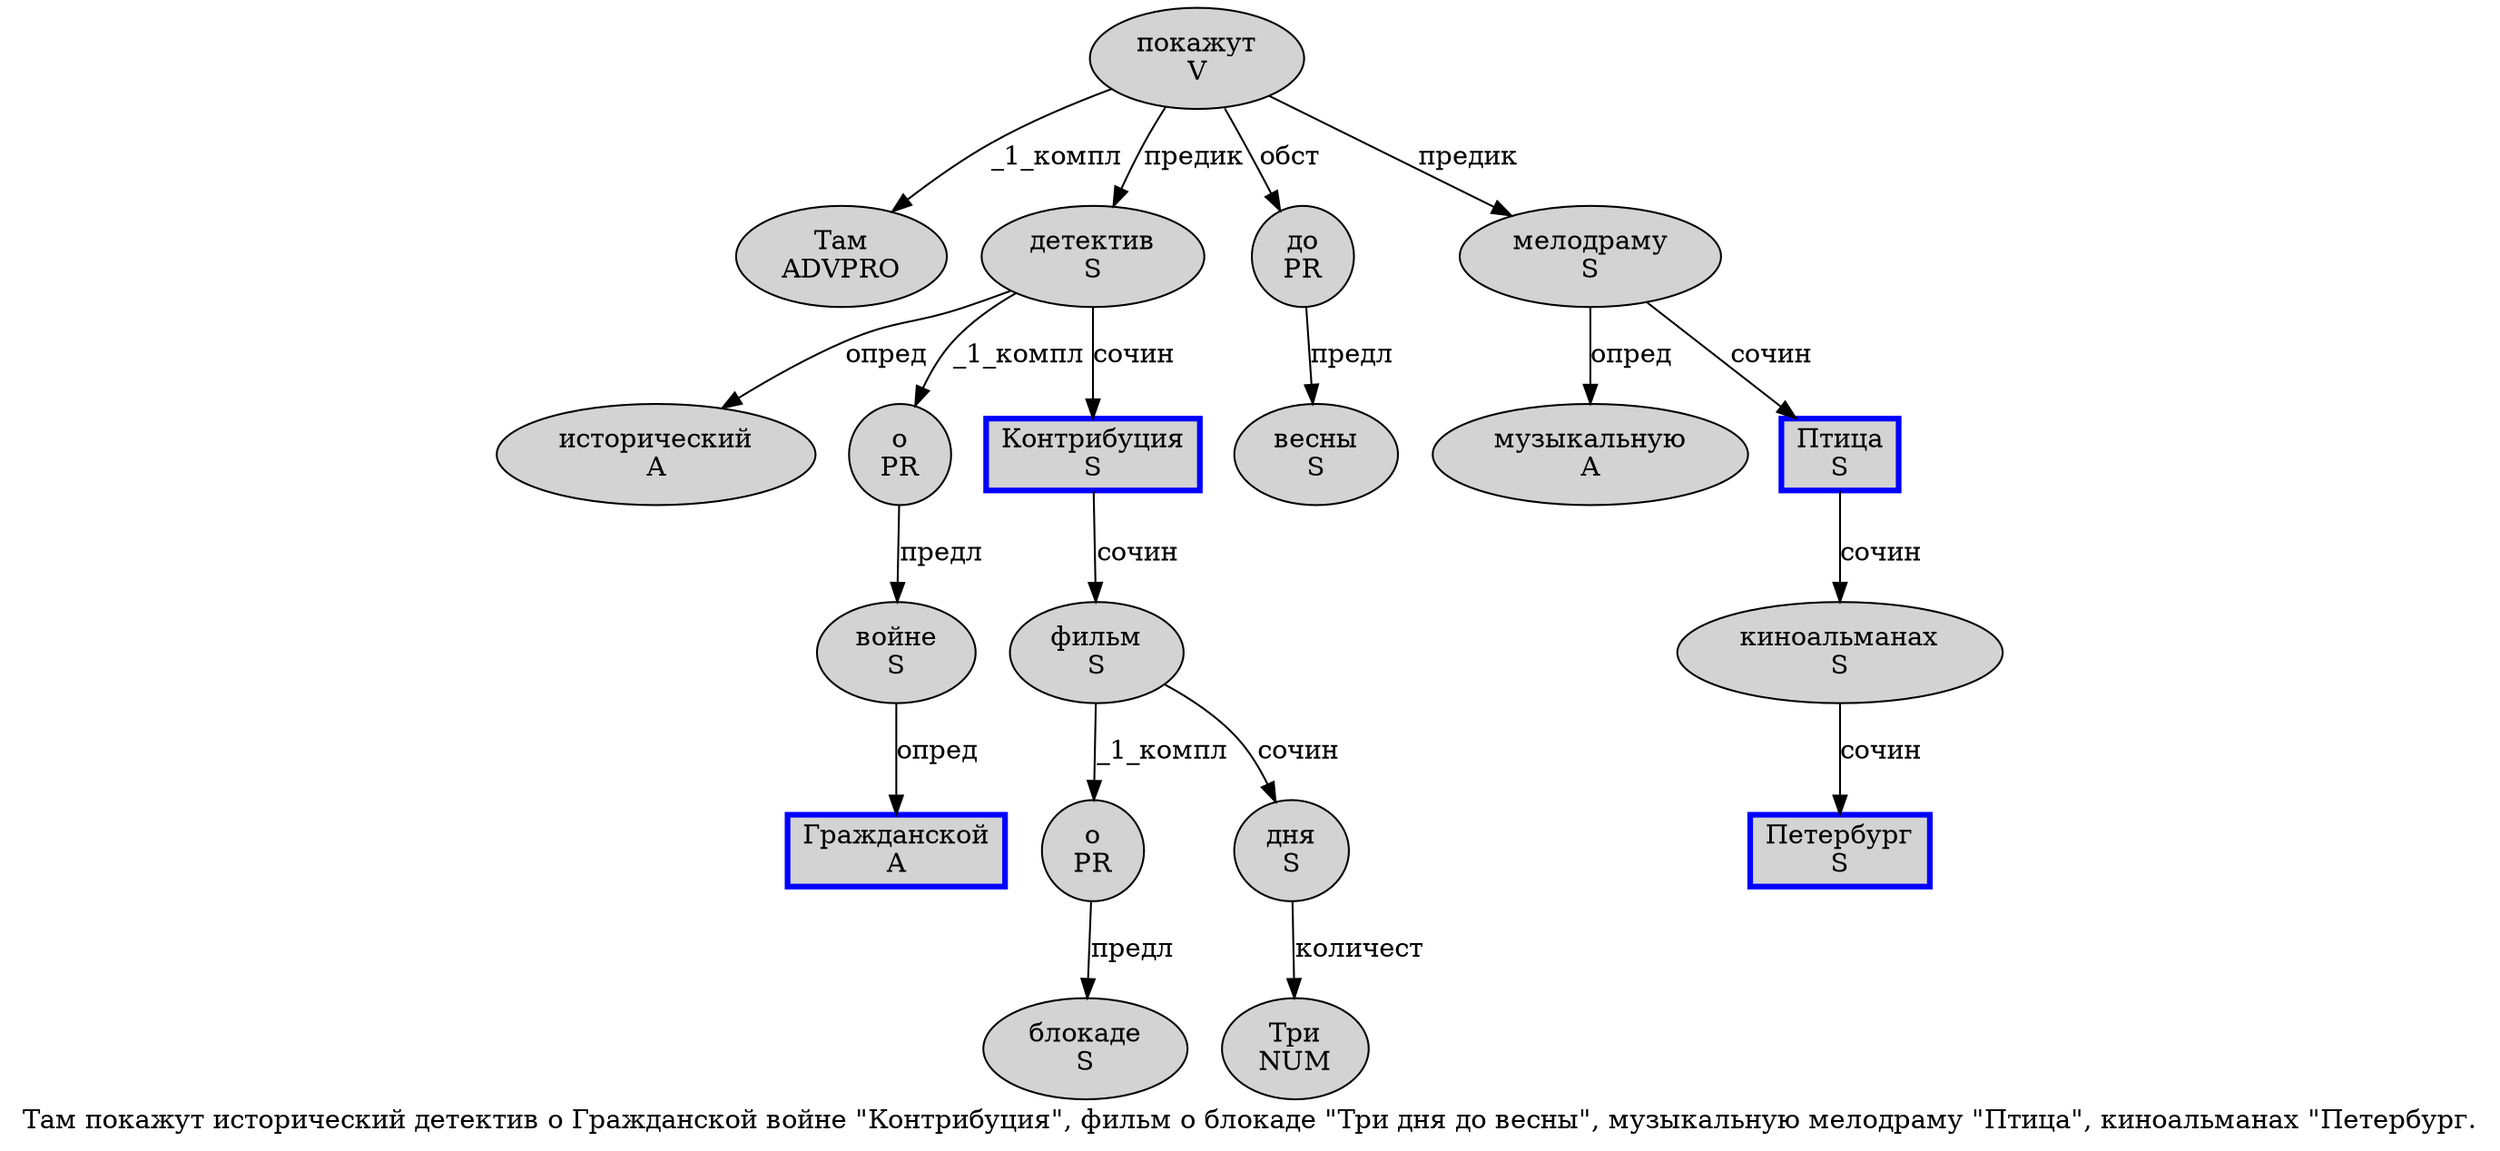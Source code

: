 digraph SENTENCE_1467 {
	graph [label="Там покажут исторический детектив о Гражданской войне \"Контрибуция\", фильм о блокаде \"Три дня до весны\", музыкальную мелодраму \"Птица\", киноальманах \"Петербург."]
	node [style=filled]
		0 [label="Там
ADVPRO" color="" fillcolor=lightgray penwidth=1 shape=ellipse]
		1 [label="покажут
V" color="" fillcolor=lightgray penwidth=1 shape=ellipse]
		2 [label="исторический
A" color="" fillcolor=lightgray penwidth=1 shape=ellipse]
		3 [label="детектив
S" color="" fillcolor=lightgray penwidth=1 shape=ellipse]
		4 [label="о
PR" color="" fillcolor=lightgray penwidth=1 shape=ellipse]
		5 [label="Гражданской
A" color=blue fillcolor=lightgray penwidth=3 shape=box]
		6 [label="войне
S" color="" fillcolor=lightgray penwidth=1 shape=ellipse]
		8 [label="Контрибуция
S" color=blue fillcolor=lightgray penwidth=3 shape=box]
		11 [label="фильм
S" color="" fillcolor=lightgray penwidth=1 shape=ellipse]
		12 [label="о
PR" color="" fillcolor=lightgray penwidth=1 shape=ellipse]
		13 [label="блокаде
S" color="" fillcolor=lightgray penwidth=1 shape=ellipse]
		15 [label="Три
NUM" color="" fillcolor=lightgray penwidth=1 shape=ellipse]
		16 [label="дня
S" color="" fillcolor=lightgray penwidth=1 shape=ellipse]
		17 [label="до
PR" color="" fillcolor=lightgray penwidth=1 shape=ellipse]
		18 [label="весны
S" color="" fillcolor=lightgray penwidth=1 shape=ellipse]
		21 [label="музыкальную
A" color="" fillcolor=lightgray penwidth=1 shape=ellipse]
		22 [label="мелодраму
S" color="" fillcolor=lightgray penwidth=1 shape=ellipse]
		24 [label="Птица
S" color=blue fillcolor=lightgray penwidth=3 shape=box]
		27 [label="киноальманах
S" color="" fillcolor=lightgray penwidth=1 shape=ellipse]
		29 [label="Петербург
S" color=blue fillcolor=lightgray penwidth=3 shape=box]
			4 -> 6 [label="предл"]
			27 -> 29 [label="сочин"]
			6 -> 5 [label="опред"]
			8 -> 11 [label="сочин"]
			24 -> 27 [label="сочин"]
			22 -> 21 [label="опред"]
			22 -> 24 [label="сочин"]
			16 -> 15 [label="количест"]
			11 -> 12 [label="_1_компл"]
			11 -> 16 [label="сочин"]
			1 -> 0 [label="_1_компл"]
			1 -> 3 [label="предик"]
			1 -> 17 [label="обст"]
			1 -> 22 [label="предик"]
			12 -> 13 [label="предл"]
			17 -> 18 [label="предл"]
			3 -> 2 [label="опред"]
			3 -> 4 [label="_1_компл"]
			3 -> 8 [label="сочин"]
}